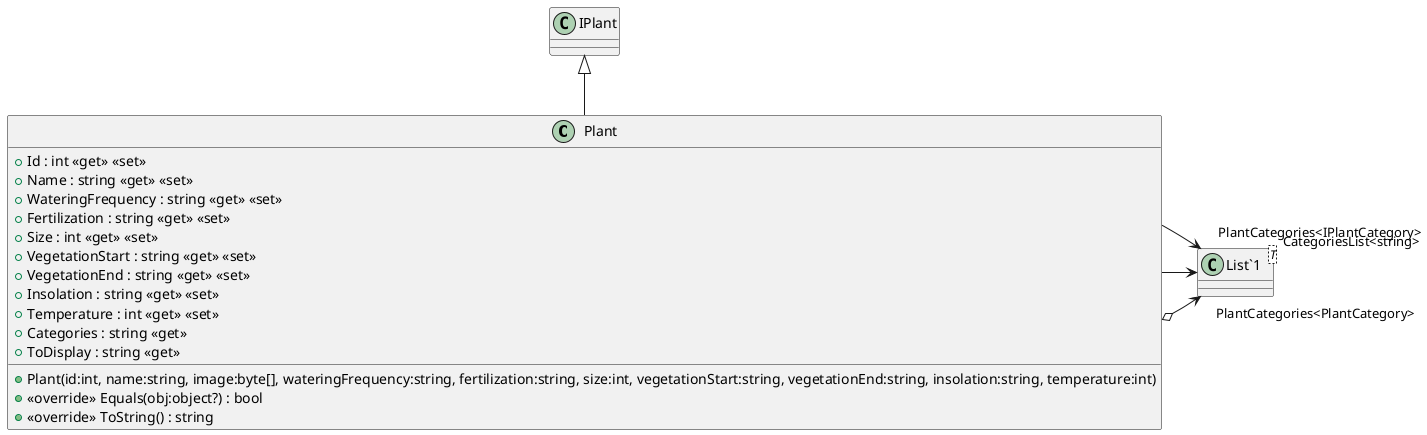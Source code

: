 @startuml
class Plant {
    + Id : int <<get>> <<set>>
    + Name : string <<get>> <<set>>
    + WateringFrequency : string <<get>> <<set>>
    + Fertilization : string <<get>> <<set>>
    + Size : int <<get>> <<set>>
    + VegetationStart : string <<get>> <<set>>
    + VegetationEnd : string <<get>> <<set>>
    + Insolation : string <<get>> <<set>>
    + Temperature : int <<get>> <<set>>
    + Categories : string <<get>>
    + ToDisplay : string <<get>>
    + Plant(id:int, name:string, image:byte[], wateringFrequency:string, fertilization:string, size:int, vegetationStart:string, vegetationEnd:string, insolation:string, temperature:int)
    + <<override>> Equals(obj:object?) : bool
    + <<override>> ToString() : string
}
class "List`1"<T> {
}
IPlant <|-- Plant
Plant o-> "PlantCategories<PlantCategory>" "List`1"
Plant --> "CategoriesList<string>" "List`1"
Plant --> "PlantCategories<IPlantCategory>" "List`1"
@enduml
